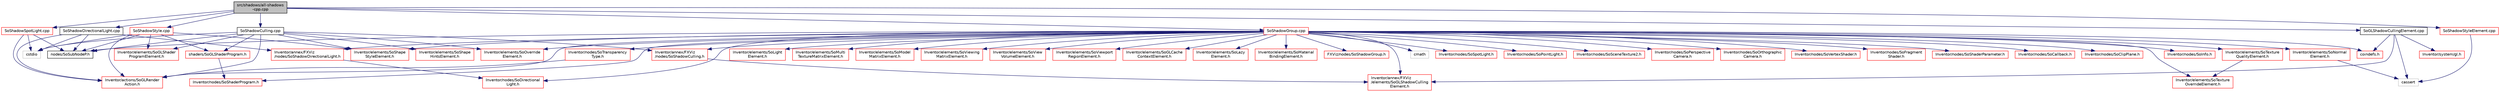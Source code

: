 digraph "src/shadows/all-shadows-cpp.cpp"
{
 // LATEX_PDF_SIZE
  edge [fontname="Helvetica",fontsize="10",labelfontname="Helvetica",labelfontsize="10"];
  node [fontname="Helvetica",fontsize="10",shape=record];
  Node1 [label="src/shadows/all-shadows\l-cpp.cpp",height=0.2,width=0.4,color="black", fillcolor="grey75", style="filled", fontcolor="black",tooltip=" "];
  Node1 -> Node2 [color="midnightblue",fontsize="10",style="solid",fontname="Helvetica"];
  Node2 [label="SoGLShadowCullingElement.cpp",height=0.2,width=0.4,color="black", fillcolor="white", style="filled",URL="$SoGLShadowCullingElement_8cpp.html",tooltip=" "];
  Node2 -> Node3 [color="midnightblue",fontsize="10",style="solid",fontname="Helvetica"];
  Node3 [label="Inventor/annex/FXViz\l/elements/SoGLShadowCulling\lElement.h",height=0.2,width=0.4,color="red", fillcolor="white", style="filled",URL="$SoGLShadowCullingElement_8h.html",tooltip=" "];
  Node2 -> Node14 [color="midnightblue",fontsize="10",style="solid",fontname="Helvetica"];
  Node14 [label="cassert",height=0.2,width=0.4,color="grey75", fillcolor="white", style="filled",tooltip=" "];
  Node2 -> Node23 [color="midnightblue",fontsize="10",style="solid",fontname="Helvetica"];
  Node23 [label="Inventor/system/gl.h",height=0.2,width=0.4,color="red", fillcolor="white", style="filled",URL="$system_2gl_8h.html",tooltip=" "];
  Node2 -> Node25 [color="midnightblue",fontsize="10",style="solid",fontname="Helvetica"];
  Node25 [label="coindefs.h",height=0.2,width=0.4,color="red", fillcolor="white", style="filled",URL="$coindefs_8h.html",tooltip=" "];
  Node1 -> Node27 [color="midnightblue",fontsize="10",style="solid",fontname="Helvetica"];
  Node27 [label="SoShadowCulling.cpp",height=0.2,width=0.4,color="black", fillcolor="white", style="filled",URL="$SoShadowCulling_8cpp.html",tooltip=" "];
  Node27 -> Node28 [color="midnightblue",fontsize="10",style="solid",fontname="Helvetica"];
  Node28 [label="Inventor/annex/FXViz\l/nodes/SoShadowCulling.h",height=0.2,width=0.4,color="red", fillcolor="white", style="filled",URL="$SoShadowCulling_8h.html",tooltip=" "];
  Node28 -> Node3 [color="midnightblue",fontsize="10",style="solid",fontname="Helvetica"];
  Node27 -> Node21 [color="midnightblue",fontsize="10",style="solid",fontname="Helvetica"];
  Node21 [label="cstdio",height=0.2,width=0.4,color="grey75", fillcolor="white", style="filled",tooltip=" "];
  Node27 -> Node64 [color="midnightblue",fontsize="10",style="solid",fontname="Helvetica"];
  Node64 [label="Inventor/elements/SoShape\lStyleElement.h",height=0.2,width=0.4,color="red", fillcolor="white", style="filled",URL="$SoShapeStyleElement_8h.html",tooltip=" "];
  Node27 -> Node65 [color="midnightblue",fontsize="10",style="solid",fontname="Helvetica"];
  Node65 [label="Inventor/elements/SoShape\lHintsElement.h",height=0.2,width=0.4,color="red", fillcolor="white", style="filled",URL="$SoShapeHintsElement_8h.html",tooltip=" "];
  Node27 -> Node66 [color="midnightblue",fontsize="10",style="solid",fontname="Helvetica"];
  Node66 [label="Inventor/elements/SoOverride\lElement.h",height=0.2,width=0.4,color="red", fillcolor="white", style="filled",URL="$SoOverrideElement_8h.html",tooltip=" "];
  Node27 -> Node67 [color="midnightblue",fontsize="10",style="solid",fontname="Helvetica"];
  Node67 [label="Inventor/elements/SoGLShader\lProgramElement.h",height=0.2,width=0.4,color="red", fillcolor="white", style="filled",URL="$SoGLShaderProgramElement_8h.html",tooltip=" "];
  Node27 -> Node69 [color="midnightblue",fontsize="10",style="solid",fontname="Helvetica"];
  Node69 [label="Inventor/actions/SoGLRender\lAction.h",height=0.2,width=0.4,color="red", fillcolor="white", style="filled",URL="$SoGLRenderAction_8h.html",tooltip=" "];
  Node27 -> Node83 [color="midnightblue",fontsize="10",style="solid",fontname="Helvetica"];
  Node83 [label="nodes/SoSubNodeP.h",height=0.2,width=0.4,color="black", fillcolor="white", style="filled",URL="$SoSubNodeP_8h.html",tooltip=" "];
  Node27 -> Node84 [color="midnightblue",fontsize="10",style="solid",fontname="Helvetica"];
  Node84 [label="shaders/SoGLShaderProgram.h",height=0.2,width=0.4,color="red", fillcolor="white", style="filled",URL="$SoGLShaderProgram_8h.html",tooltip=" "];
  Node84 -> Node86 [color="midnightblue",fontsize="10",style="solid",fontname="Helvetica"];
  Node86 [label="Inventor/nodes/SoShaderProgram.h",height=0.2,width=0.4,color="red", fillcolor="white", style="filled",URL="$SoShaderProgram_8h.html",tooltip=" "];
  Node1 -> Node88 [color="midnightblue",fontsize="10",style="solid",fontname="Helvetica"];
  Node88 [label="SoShadowDirectionalLight.cpp",height=0.2,width=0.4,color="black", fillcolor="white", style="filled",URL="$SoShadowDirectionalLight_8cpp.html",tooltip=" "];
  Node88 -> Node89 [color="midnightblue",fontsize="10",style="solid",fontname="Helvetica"];
  Node89 [label="Inventor/annex/FXViz\l/nodes/SoShadowDirectionalLight.h",height=0.2,width=0.4,color="red", fillcolor="white", style="filled",URL="$SoShadowDirectionalLight_8h.html",tooltip=" "];
  Node89 -> Node90 [color="midnightblue",fontsize="10",style="solid",fontname="Helvetica"];
  Node90 [label="Inventor/nodes/SoDirectional\lLight.h",height=0.2,width=0.4,color="red", fillcolor="white", style="filled",URL="$SoDirectionalLight_8h.html",tooltip=" "];
  Node88 -> Node21 [color="midnightblue",fontsize="10",style="solid",fontname="Helvetica"];
  Node88 -> Node69 [color="midnightblue",fontsize="10",style="solid",fontname="Helvetica"];
  Node88 -> Node83 [color="midnightblue",fontsize="10",style="solid",fontname="Helvetica"];
  Node1 -> Node100 [color="midnightblue",fontsize="10",style="solid",fontname="Helvetica"];
  Node100 [label="SoShadowGroup.cpp",height=0.2,width=0.4,color="red", fillcolor="white", style="filled",URL="$SoShadowGroup_8cpp.html",tooltip=" "];
  Node100 -> Node101 [color="midnightblue",fontsize="10",style="solid",fontname="Helvetica"];
  Node101 [label="FXViz/nodes/SoShadowGroup.h",height=0.2,width=0.4,color="red", fillcolor="white", style="filled",URL="$SoShadowGroup_8h.html",tooltip=" "];
  Node100 -> Node25 [color="midnightblue",fontsize="10",style="solid",fontname="Helvetica"];
  Node100 -> Node105 [color="midnightblue",fontsize="10",style="solid",fontname="Helvetica"];
  Node105 [label="cmath",height=0.2,width=0.4,color="grey75", fillcolor="white", style="filled",tooltip=" "];
  Node100 -> Node106 [color="midnightblue",fontsize="10",style="solid",fontname="Helvetica"];
  Node106 [label="Inventor/nodes/SoSpotLight.h",height=0.2,width=0.4,color="red", fillcolor="white", style="filled",URL="$SoSpotLight_8h.html",tooltip=" "];
  Node100 -> Node107 [color="midnightblue",fontsize="10",style="solid",fontname="Helvetica"];
  Node107 [label="Inventor/nodes/SoPointLight.h",height=0.2,width=0.4,color="red", fillcolor="white", style="filled",URL="$SoPointLight_8h.html",tooltip=" "];
  Node100 -> Node90 [color="midnightblue",fontsize="10",style="solid",fontname="Helvetica"];
  Node100 -> Node108 [color="midnightblue",fontsize="10",style="solid",fontname="Helvetica"];
  Node108 [label="Inventor/nodes/SoSceneTexture2.h",height=0.2,width=0.4,color="red", fillcolor="white", style="filled",URL="$SoSceneTexture2_8h.html",tooltip=" "];
  Node100 -> Node114 [color="midnightblue",fontsize="10",style="solid",fontname="Helvetica"];
  Node114 [label="Inventor/nodes/SoTransparency\lType.h",height=0.2,width=0.4,color="red", fillcolor="white", style="filled",URL="$SoTransparencyType_8h.html",tooltip=" "];
  Node114 -> Node69 [color="midnightblue",fontsize="10",style="solid",fontname="Helvetica"];
  Node100 -> Node115 [color="midnightblue",fontsize="10",style="solid",fontname="Helvetica"];
  Node115 [label="Inventor/nodes/SoPerspective\lCamera.h",height=0.2,width=0.4,color="red", fillcolor="white", style="filled",URL="$SoPerspectiveCamera_8h.html",tooltip=" "];
  Node100 -> Node124 [color="midnightblue",fontsize="10",style="solid",fontname="Helvetica"];
  Node124 [label="Inventor/nodes/SoOrthographic\lCamera.h",height=0.2,width=0.4,color="red", fillcolor="white", style="filled",URL="$SoOrthographicCamera_8h.html",tooltip=" "];
  Node100 -> Node125 [color="midnightblue",fontsize="10",style="solid",fontname="Helvetica"];
  Node125 [label="Inventor/nodes/SoVertexShader.h",height=0.2,width=0.4,color="red", fillcolor="white", style="filled",URL="$SoVertexShader_8h.html",tooltip=" "];
  Node100 -> Node128 [color="midnightblue",fontsize="10",style="solid",fontname="Helvetica"];
  Node128 [label="Inventor/nodes/SoFragment\lShader.h",height=0.2,width=0.4,color="red", fillcolor="white", style="filled",URL="$SoFragmentShader_8h.html",tooltip=" "];
  Node100 -> Node86 [color="midnightblue",fontsize="10",style="solid",fontname="Helvetica"];
  Node100 -> Node129 [color="midnightblue",fontsize="10",style="solid",fontname="Helvetica"];
  Node129 [label="Inventor/nodes/SoShaderParameter.h",height=0.2,width=0.4,color="red", fillcolor="white", style="filled",URL="$SoShaderParameter_8h.html",tooltip=" "];
  Node100 -> Node148 [color="midnightblue",fontsize="10",style="solid",fontname="Helvetica"];
  Node148 [label="Inventor/nodes/SoCallback.h",height=0.2,width=0.4,color="red", fillcolor="white", style="filled",URL="$SoCallback_8h.html",tooltip=" "];
  Node100 -> Node149 [color="midnightblue",fontsize="10",style="solid",fontname="Helvetica"];
  Node149 [label="Inventor/nodes/SoClipPlane.h",height=0.2,width=0.4,color="red", fillcolor="white", style="filled",URL="$SoClipPlane_8h.html",tooltip=" "];
  Node100 -> Node152 [color="midnightblue",fontsize="10",style="solid",fontname="Helvetica"];
  Node152 [label="Inventor/nodes/SoInfo.h",height=0.2,width=0.4,color="red", fillcolor="white", style="filled",URL="$SoInfo_8h.html",tooltip=" "];
  Node100 -> Node64 [color="midnightblue",fontsize="10",style="solid",fontname="Helvetica"];
  Node100 -> Node153 [color="midnightblue",fontsize="10",style="solid",fontname="Helvetica"];
  Node153 [label="Inventor/elements/SoLight\lElement.h",height=0.2,width=0.4,color="red", fillcolor="white", style="filled",URL="$SoLightElement_8h.html",tooltip=" "];
  Node100 -> Node155 [color="midnightblue",fontsize="10",style="solid",fontname="Helvetica"];
  Node155 [label="Inventor/elements/SoMulti\lTextureMatrixElement.h",height=0.2,width=0.4,color="red", fillcolor="white", style="filled",URL="$SoMultiTextureMatrixElement_8h.html",tooltip=" "];
  Node100 -> Node156 [color="midnightblue",fontsize="10",style="solid",fontname="Helvetica"];
  Node156 [label="Inventor/elements/SoModel\lMatrixElement.h",height=0.2,width=0.4,color="red", fillcolor="white", style="filled",URL="$SoModelMatrixElement_8h.html",tooltip=" "];
  Node100 -> Node157 [color="midnightblue",fontsize="10",style="solid",fontname="Helvetica"];
  Node157 [label="Inventor/elements/SoViewing\lMatrixElement.h",height=0.2,width=0.4,color="red", fillcolor="white", style="filled",URL="$SoViewingMatrixElement_8h.html",tooltip=" "];
  Node100 -> Node158 [color="midnightblue",fontsize="10",style="solid",fontname="Helvetica"];
  Node158 [label="Inventor/elements/SoView\lVolumeElement.h",height=0.2,width=0.4,color="red", fillcolor="white", style="filled",URL="$SoViewVolumeElement_8h.html",tooltip=" "];
  Node100 -> Node159 [color="midnightblue",fontsize="10",style="solid",fontname="Helvetica"];
  Node159 [label="Inventor/elements/SoViewport\lRegionElement.h",height=0.2,width=0.4,color="red", fillcolor="white", style="filled",URL="$SoViewportRegionElement_8h.html",tooltip=" "];
  Node100 -> Node160 [color="midnightblue",fontsize="10",style="solid",fontname="Helvetica"];
  Node160 [label="Inventor/elements/SoGLCache\lContextElement.h",height=0.2,width=0.4,color="red", fillcolor="white", style="filled",URL="$SoGLCacheContextElement_8h.html",tooltip=" "];
  Node100 -> Node162 [color="midnightblue",fontsize="10",style="solid",fontname="Helvetica"];
  Node162 [label="Inventor/elements/SoLazy\lElement.h",height=0.2,width=0.4,color="red", fillcolor="white", style="filled",URL="$SoLazyElement_8h.html",tooltip=" "];
  Node100 -> Node163 [color="midnightblue",fontsize="10",style="solid",fontname="Helvetica"];
  Node163 [label="Inventor/elements/SoTexture\lQualityElement.h",height=0.2,width=0.4,color="red", fillcolor="white", style="filled",URL="$SoTextureQualityElement_8h.html",tooltip=" "];
  Node163 -> Node165 [color="midnightblue",fontsize="10",style="solid",fontname="Helvetica"];
  Node165 [label="Inventor/elements/SoTexture\lOverrideElement.h",height=0.2,width=0.4,color="red", fillcolor="white", style="filled",URL="$SoTextureOverrideElement_8h.html",tooltip=" "];
  Node100 -> Node166 [color="midnightblue",fontsize="10",style="solid",fontname="Helvetica"];
  Node166 [label="Inventor/elements/SoMaterial\lBindingElement.h",height=0.2,width=0.4,color="red", fillcolor="white", style="filled",URL="$SoMaterialBindingElement_8h.html",tooltip=" "];
  Node100 -> Node167 [color="midnightblue",fontsize="10",style="solid",fontname="Helvetica"];
  Node167 [label="Inventor/elements/SoNormal\lElement.h",height=0.2,width=0.4,color="red", fillcolor="white", style="filled",URL="$SoNormalElement_8h.html",tooltip=" "];
  Node167 -> Node14 [color="midnightblue",fontsize="10",style="solid",fontname="Helvetica"];
  Node100 -> Node66 [color="midnightblue",fontsize="10",style="solid",fontname="Helvetica"];
  Node100 -> Node165 [color="midnightblue",fontsize="10",style="solid",fontname="Helvetica"];
  Node100 -> Node3 [color="midnightblue",fontsize="10",style="solid",fontname="Helvetica"];
  Node100 -> Node28 [color="midnightblue",fontsize="10",style="solid",fontname="Helvetica"];
  Node100 -> Node89 [color="midnightblue",fontsize="10",style="solid",fontname="Helvetica"];
  Node100 -> Node69 [color="midnightblue",fontsize="10",style="solid",fontname="Helvetica"];
  Node100 -> Node83 [color="midnightblue",fontsize="10",style="solid",fontname="Helvetica"];
  Node1 -> Node207 [color="midnightblue",fontsize="10",style="solid",fontname="Helvetica"];
  Node207 [label="SoShadowSpotLight.cpp",height=0.2,width=0.4,color="red", fillcolor="white", style="filled",URL="$SoShadowSpotLight_8cpp.html",tooltip=" "];
  Node207 -> Node21 [color="midnightblue",fontsize="10",style="solid",fontname="Helvetica"];
  Node207 -> Node69 [color="midnightblue",fontsize="10",style="solid",fontname="Helvetica"];
  Node207 -> Node83 [color="midnightblue",fontsize="10",style="solid",fontname="Helvetica"];
  Node1 -> Node208 [color="midnightblue",fontsize="10",style="solid",fontname="Helvetica"];
  Node208 [label="SoShadowStyle.cpp",height=0.2,width=0.4,color="red", fillcolor="white", style="filled",URL="$SoShadowStyle_8cpp.html",tooltip=" "];
  Node208 -> Node21 [color="midnightblue",fontsize="10",style="solid",fontname="Helvetica"];
  Node208 -> Node69 [color="midnightblue",fontsize="10",style="solid",fontname="Helvetica"];
  Node208 -> Node64 [color="midnightblue",fontsize="10",style="solid",fontname="Helvetica"];
  Node208 -> Node67 [color="midnightblue",fontsize="10",style="solid",fontname="Helvetica"];
  Node208 -> Node83 [color="midnightblue",fontsize="10",style="solid",fontname="Helvetica"];
  Node208 -> Node84 [color="midnightblue",fontsize="10",style="solid",fontname="Helvetica"];
  Node1 -> Node209 [color="midnightblue",fontsize="10",style="solid",fontname="Helvetica"];
  Node209 [label="SoShadowStyleElement.cpp",height=0.2,width=0.4,color="red", fillcolor="white", style="filled",URL="$SoShadowStyleElement_8cpp.html",tooltip=" "];
  Node209 -> Node14 [color="midnightblue",fontsize="10",style="solid",fontname="Helvetica"];
}
